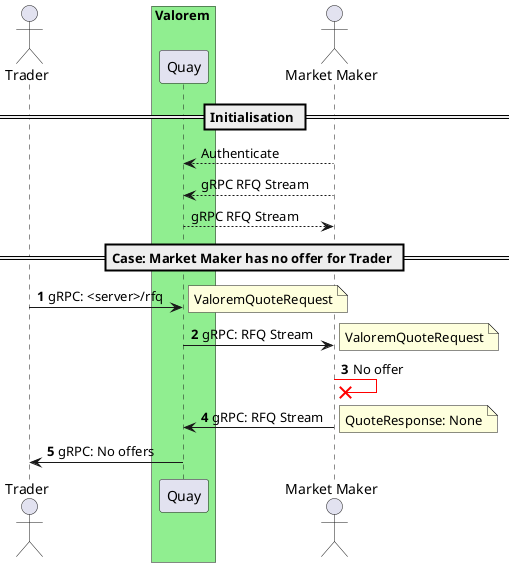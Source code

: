 @startuml

actor Trader
box Valorem #LightGreen
participant Quay
end box
actor "Market Maker" as MM

== Initialisation ==
MM --> Quay: Authenticate
MM --> Quay: gRPC RFQ Stream
Quay --> MM: gRPC RFQ Stream

== Case: Market Maker has no offer for Trader ==
autonumber
Trader -> Quay: gRPC: <server>/rfq
note right
ValoremQuoteRequest
end note
Quay -> MM: gRPC: RFQ Stream
note right
ValoremQuoteRequest
end note
MM -[#red]x MM: No offer
MM -> Quay: gRPC: RFQ Stream
note right
QuoteResponse: None
end note
Quay -> Trader: gRPC: No offers
@enduml